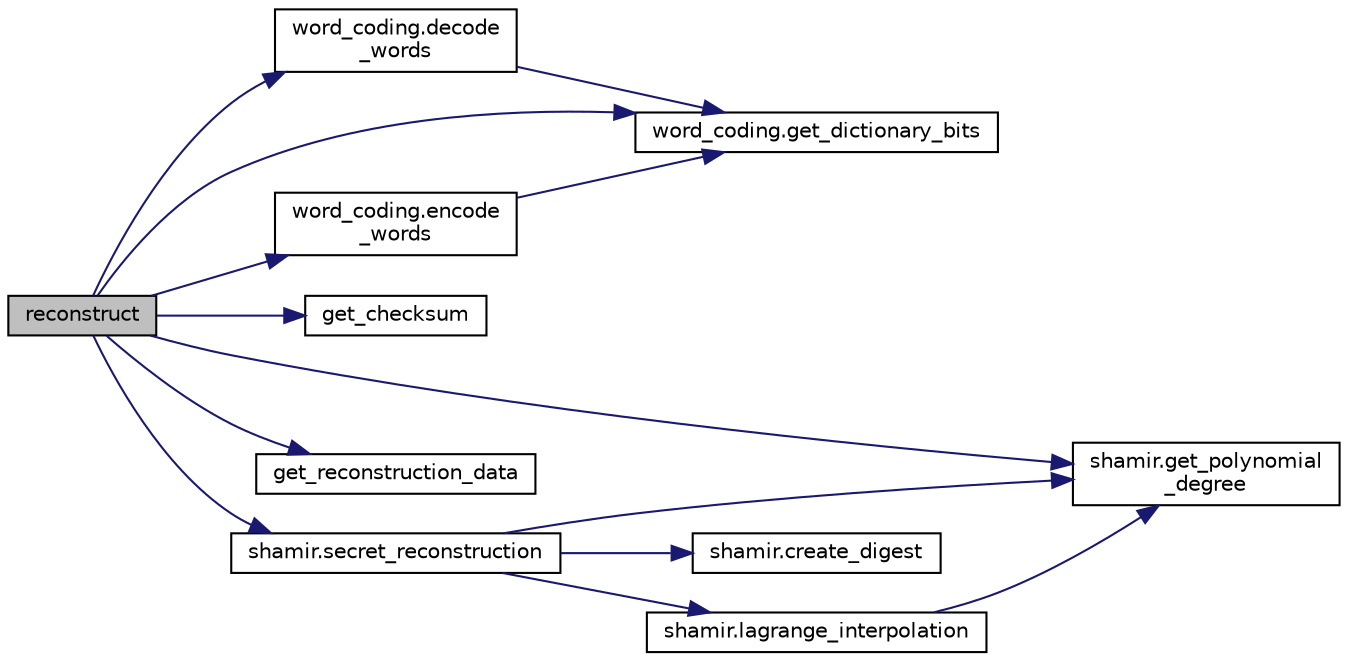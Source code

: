 digraph "reconstruct"
{
 // LATEX_PDF_SIZE
  edge [fontname="Helvetica",fontsize="10",labelfontname="Helvetica",labelfontsize="10"];
  node [fontname="Helvetica",fontsize="10",shape=record];
  rankdir="LR";
  Node1 [label="reconstruct",height=0.2,width=0.4,color="black", fillcolor="grey75", style="filled", fontcolor="black",tooltip="Take JSON shares generated by create_shares.py and reconstruct the original secret phrase."];
  Node1 -> Node2 [color="midnightblue",fontsize="10",style="solid",fontname="Helvetica"];
  Node2 [label="word_coding.decode\l_words",height=0.2,width=0.4,color="black", fillcolor="white", style="filled",URL="$namespaceword__coding.html#ab93622d861e8bd61dab0dc84a7c41296",tooltip="Turns a secret binary number into a seed phrase, using a given word list for the decoding."];
  Node2 -> Node3 [color="midnightblue",fontsize="10",style="solid",fontname="Helvetica"];
  Node3 [label="word_coding.get_dictionary_bits",height=0.2,width=0.4,color="black", fillcolor="white", style="filled",URL="$namespaceword__coding.html#a61ad28767efb3623c54625c9e00276f7",tooltip="Gets the number of bits a given wordlist dictionary represents."];
  Node1 -> Node4 [color="midnightblue",fontsize="10",style="solid",fontname="Helvetica"];
  Node4 [label="word_coding.encode\l_words",height=0.2,width=0.4,color="black", fillcolor="white", style="filled",URL="$namespaceword__coding.html#a90df4933f53f5874a926f5328b4335ce",tooltip="Turns a seed phrase into a binary string, using a given word list for the encoding."];
  Node4 -> Node3 [color="midnightblue",fontsize="10",style="solid",fontname="Helvetica"];
  Node1 -> Node5 [color="midnightblue",fontsize="10",style="solid",fontname="Helvetica"];
  Node5 [label="get_checksum",height=0.2,width=0.4,color="black", fillcolor="white", style="filled",URL="$namespacemain.html#a5f75dd7c245a03cdad3489d7fa146526",tooltip="Computes the checksum to be used for a given entropy, as per BIP-39 standards."];
  Node1 -> Node3 [color="midnightblue",fontsize="10",style="solid",fontname="Helvetica"];
  Node1 -> Node6 [color="midnightblue",fontsize="10",style="solid",fontname="Helvetica"];
  Node6 [label="shamir.get_polynomial\l_degree",height=0.2,width=0.4,color="black", fillcolor="white", style="filled",URL="$namespaceshamir.html#a263d4e85b75242cd1ed3d931c6dc6e9b",tooltip="Gets degree of a string-form polynomial on GF(2)."];
  Node1 -> Node7 [color="midnightblue",fontsize="10",style="solid",fontname="Helvetica"];
  Node7 [label="get_reconstruction_data",height=0.2,width=0.4,color="black", fillcolor="white", style="filled",URL="$namespacemain.html#aad711b42c226b0c325e3852d01c08260",tooltip="Gets the public reconstruction data from a JSON file, in the format needed by shamir...."];
  Node1 -> Node8 [color="midnightblue",fontsize="10",style="solid",fontname="Helvetica"];
  Node8 [label="shamir.secret_reconstruction",height=0.2,width=0.4,color="black", fillcolor="white", style="filled",URL="$namespaceshamir.html#a563499ba0bed3c0210657a0dbbebbd85",tooltip="Reconstruct secret from the shares, and check for consistency with the encoded digest."];
  Node8 -> Node9 [color="midnightblue",fontsize="10",style="solid",fontname="Helvetica"];
  Node9 [label="shamir.create_digest",height=0.2,width=0.4,color="black", fillcolor="white", style="filled",URL="$namespaceshamir.html#a24b895bca5c6f757e74294a3a67cff32",tooltip="Digest function according to SLIP39."];
  Node8 -> Node6 [color="midnightblue",fontsize="10",style="solid",fontname="Helvetica"];
  Node8 -> Node10 [color="midnightblue",fontsize="10",style="solid",fontname="Helvetica"];
  Node10 [label="shamir.lagrange_interpolation",height=0.2,width=0.4,color="black", fillcolor="white", style="filled",URL="$namespaceshamir.html#a46b5edd435fe67eb9d2757b7a1d7b9e4",tooltip="Performs Lagrange interpolation on a Galois field GF(2^d), where d is the degree of primitive_poly."];
  Node10 -> Node6 [color="midnightblue",fontsize="10",style="solid",fontname="Helvetica"];
}
